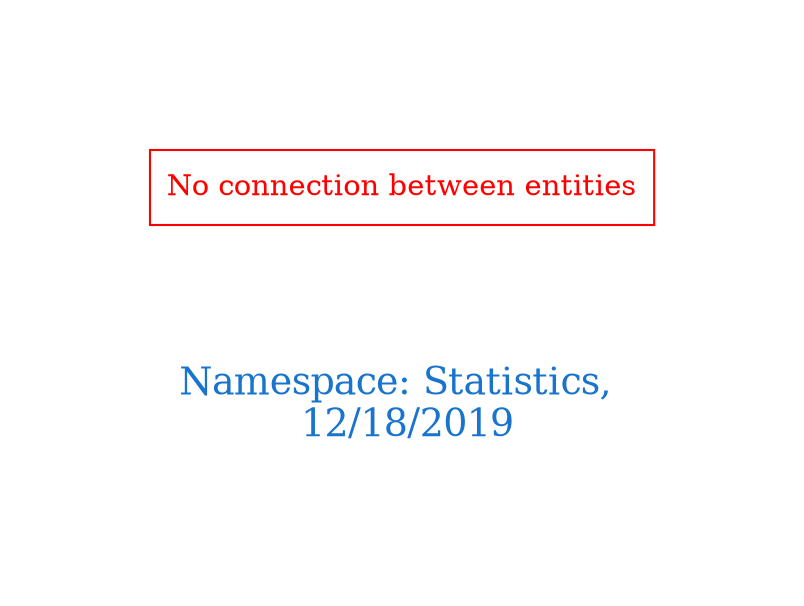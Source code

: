 digraph OGIT_ontology {
 graph [ rankdir= LR,pad=1 
fontsize = 18,
fontcolor= dodgerblue3,label = "\n\n\nNamespace: Statistics, \n 12/18/2019"];
node[shape=polygon];
edge [  color="gray81"];

"No connection between entities" [fontcolor = "red",color="red", shape="polygon"]
}

